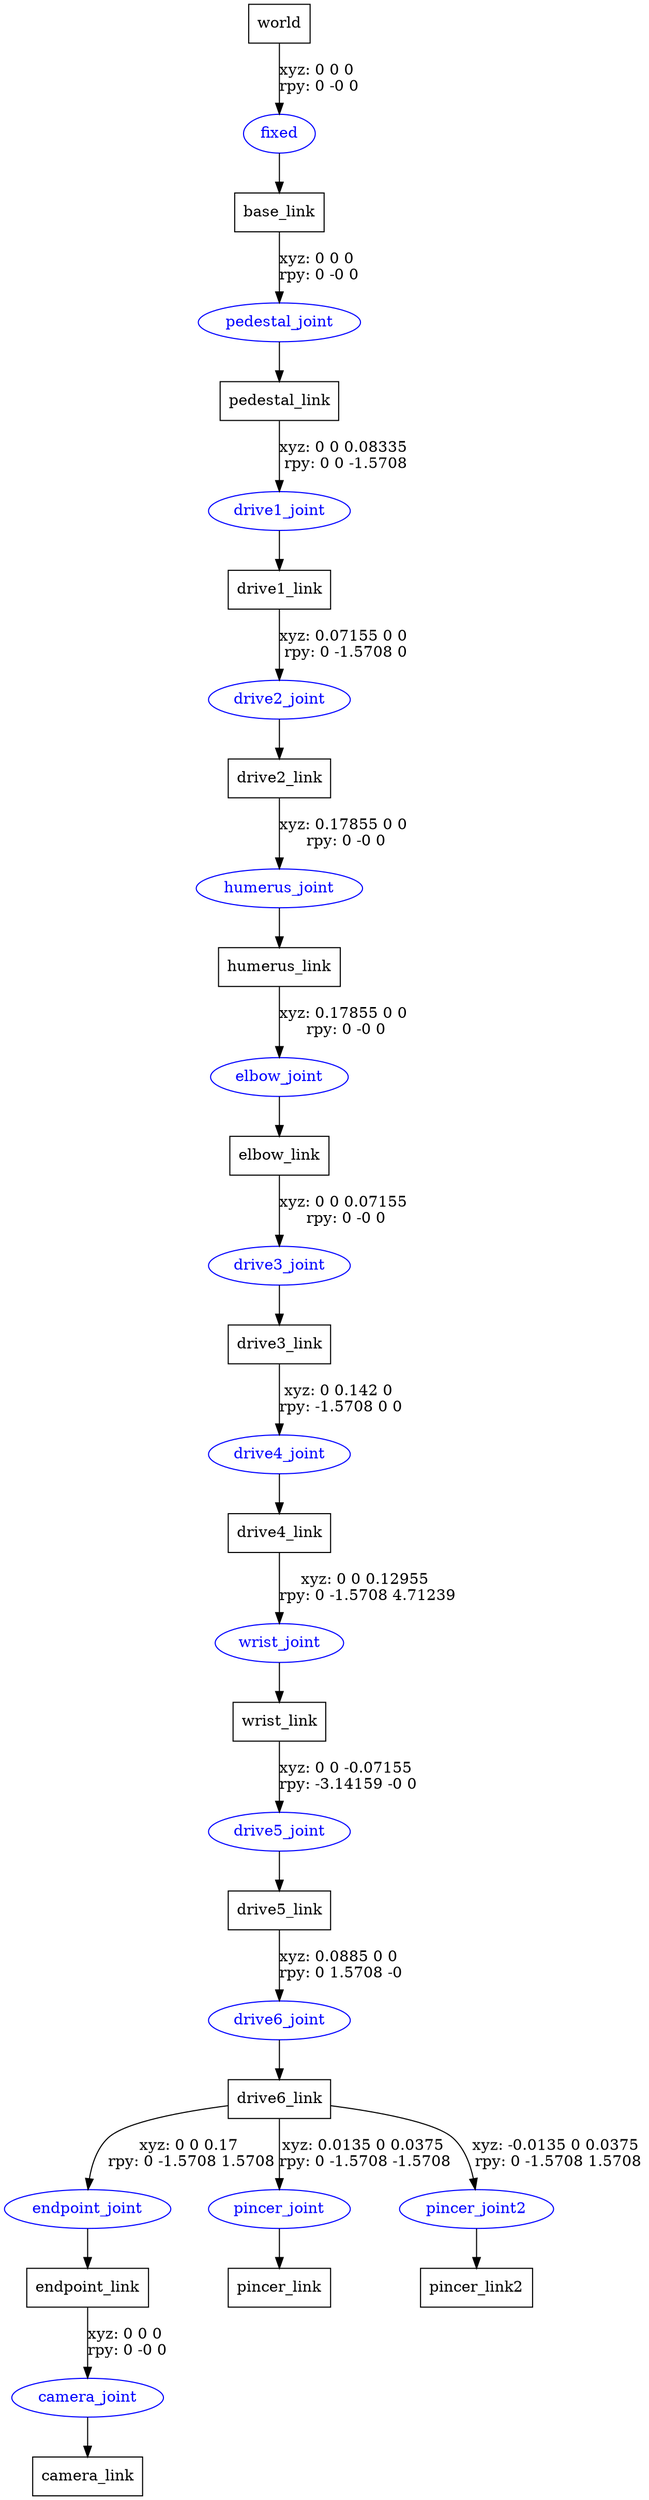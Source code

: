 digraph G {
node [shape=box];
"world" [label="world"];
"base_link" [label="base_link"];
"pedestal_link" [label="pedestal_link"];
"drive1_link" [label="drive1_link"];
"drive2_link" [label="drive2_link"];
"humerus_link" [label="humerus_link"];
"elbow_link" [label="elbow_link"];
"drive3_link" [label="drive3_link"];
"drive4_link" [label="drive4_link"];
"wrist_link" [label="wrist_link"];
"drive5_link" [label="drive5_link"];
"drive6_link" [label="drive6_link"];
"endpoint_link" [label="endpoint_link"];
"camera_link" [label="camera_link"];
"pincer_link" [label="pincer_link"];
"pincer_link2" [label="pincer_link2"];
node [shape=ellipse, color=blue, fontcolor=blue];
"world" -> "fixed" [label="xyz: 0 0 0 \nrpy: 0 -0 0"]
"fixed" -> "base_link"
"base_link" -> "pedestal_joint" [label="xyz: 0 0 0 \nrpy: 0 -0 0"]
"pedestal_joint" -> "pedestal_link"
"pedestal_link" -> "drive1_joint" [label="xyz: 0 0 0.08335 \nrpy: 0 0 -1.5708"]
"drive1_joint" -> "drive1_link"
"drive1_link" -> "drive2_joint" [label="xyz: 0.07155 0 0 \nrpy: 0 -1.5708 0"]
"drive2_joint" -> "drive2_link"
"drive2_link" -> "humerus_joint" [label="xyz: 0.17855 0 0 \nrpy: 0 -0 0"]
"humerus_joint" -> "humerus_link"
"humerus_link" -> "elbow_joint" [label="xyz: 0.17855 0 0 \nrpy: 0 -0 0"]
"elbow_joint" -> "elbow_link"
"elbow_link" -> "drive3_joint" [label="xyz: 0 0 0.07155 \nrpy: 0 -0 0"]
"drive3_joint" -> "drive3_link"
"drive3_link" -> "drive4_joint" [label="xyz: 0 0.142 0 \nrpy: -1.5708 0 0"]
"drive4_joint" -> "drive4_link"
"drive4_link" -> "wrist_joint" [label="xyz: 0 0 0.12955 \nrpy: 0 -1.5708 4.71239"]
"wrist_joint" -> "wrist_link"
"wrist_link" -> "drive5_joint" [label="xyz: 0 0 -0.07155 \nrpy: -3.14159 -0 0"]
"drive5_joint" -> "drive5_link"
"drive5_link" -> "drive6_joint" [label="xyz: 0.0885 0 0 \nrpy: 0 1.5708 -0"]
"drive6_joint" -> "drive6_link"
"drive6_link" -> "endpoint_joint" [label="xyz: 0 0 0.17 \nrpy: 0 -1.5708 1.5708"]
"endpoint_joint" -> "endpoint_link"
"endpoint_link" -> "camera_joint" [label="xyz: 0 0 0 \nrpy: 0 -0 0"]
"camera_joint" -> "camera_link"
"drive6_link" -> "pincer_joint" [label="xyz: 0.0135 0 0.0375 \nrpy: 0 -1.5708 -1.5708"]
"pincer_joint" -> "pincer_link"
"drive6_link" -> "pincer_joint2" [label="xyz: -0.0135 0 0.0375 \nrpy: 0 -1.5708 1.5708"]
"pincer_joint2" -> "pincer_link2"
}
